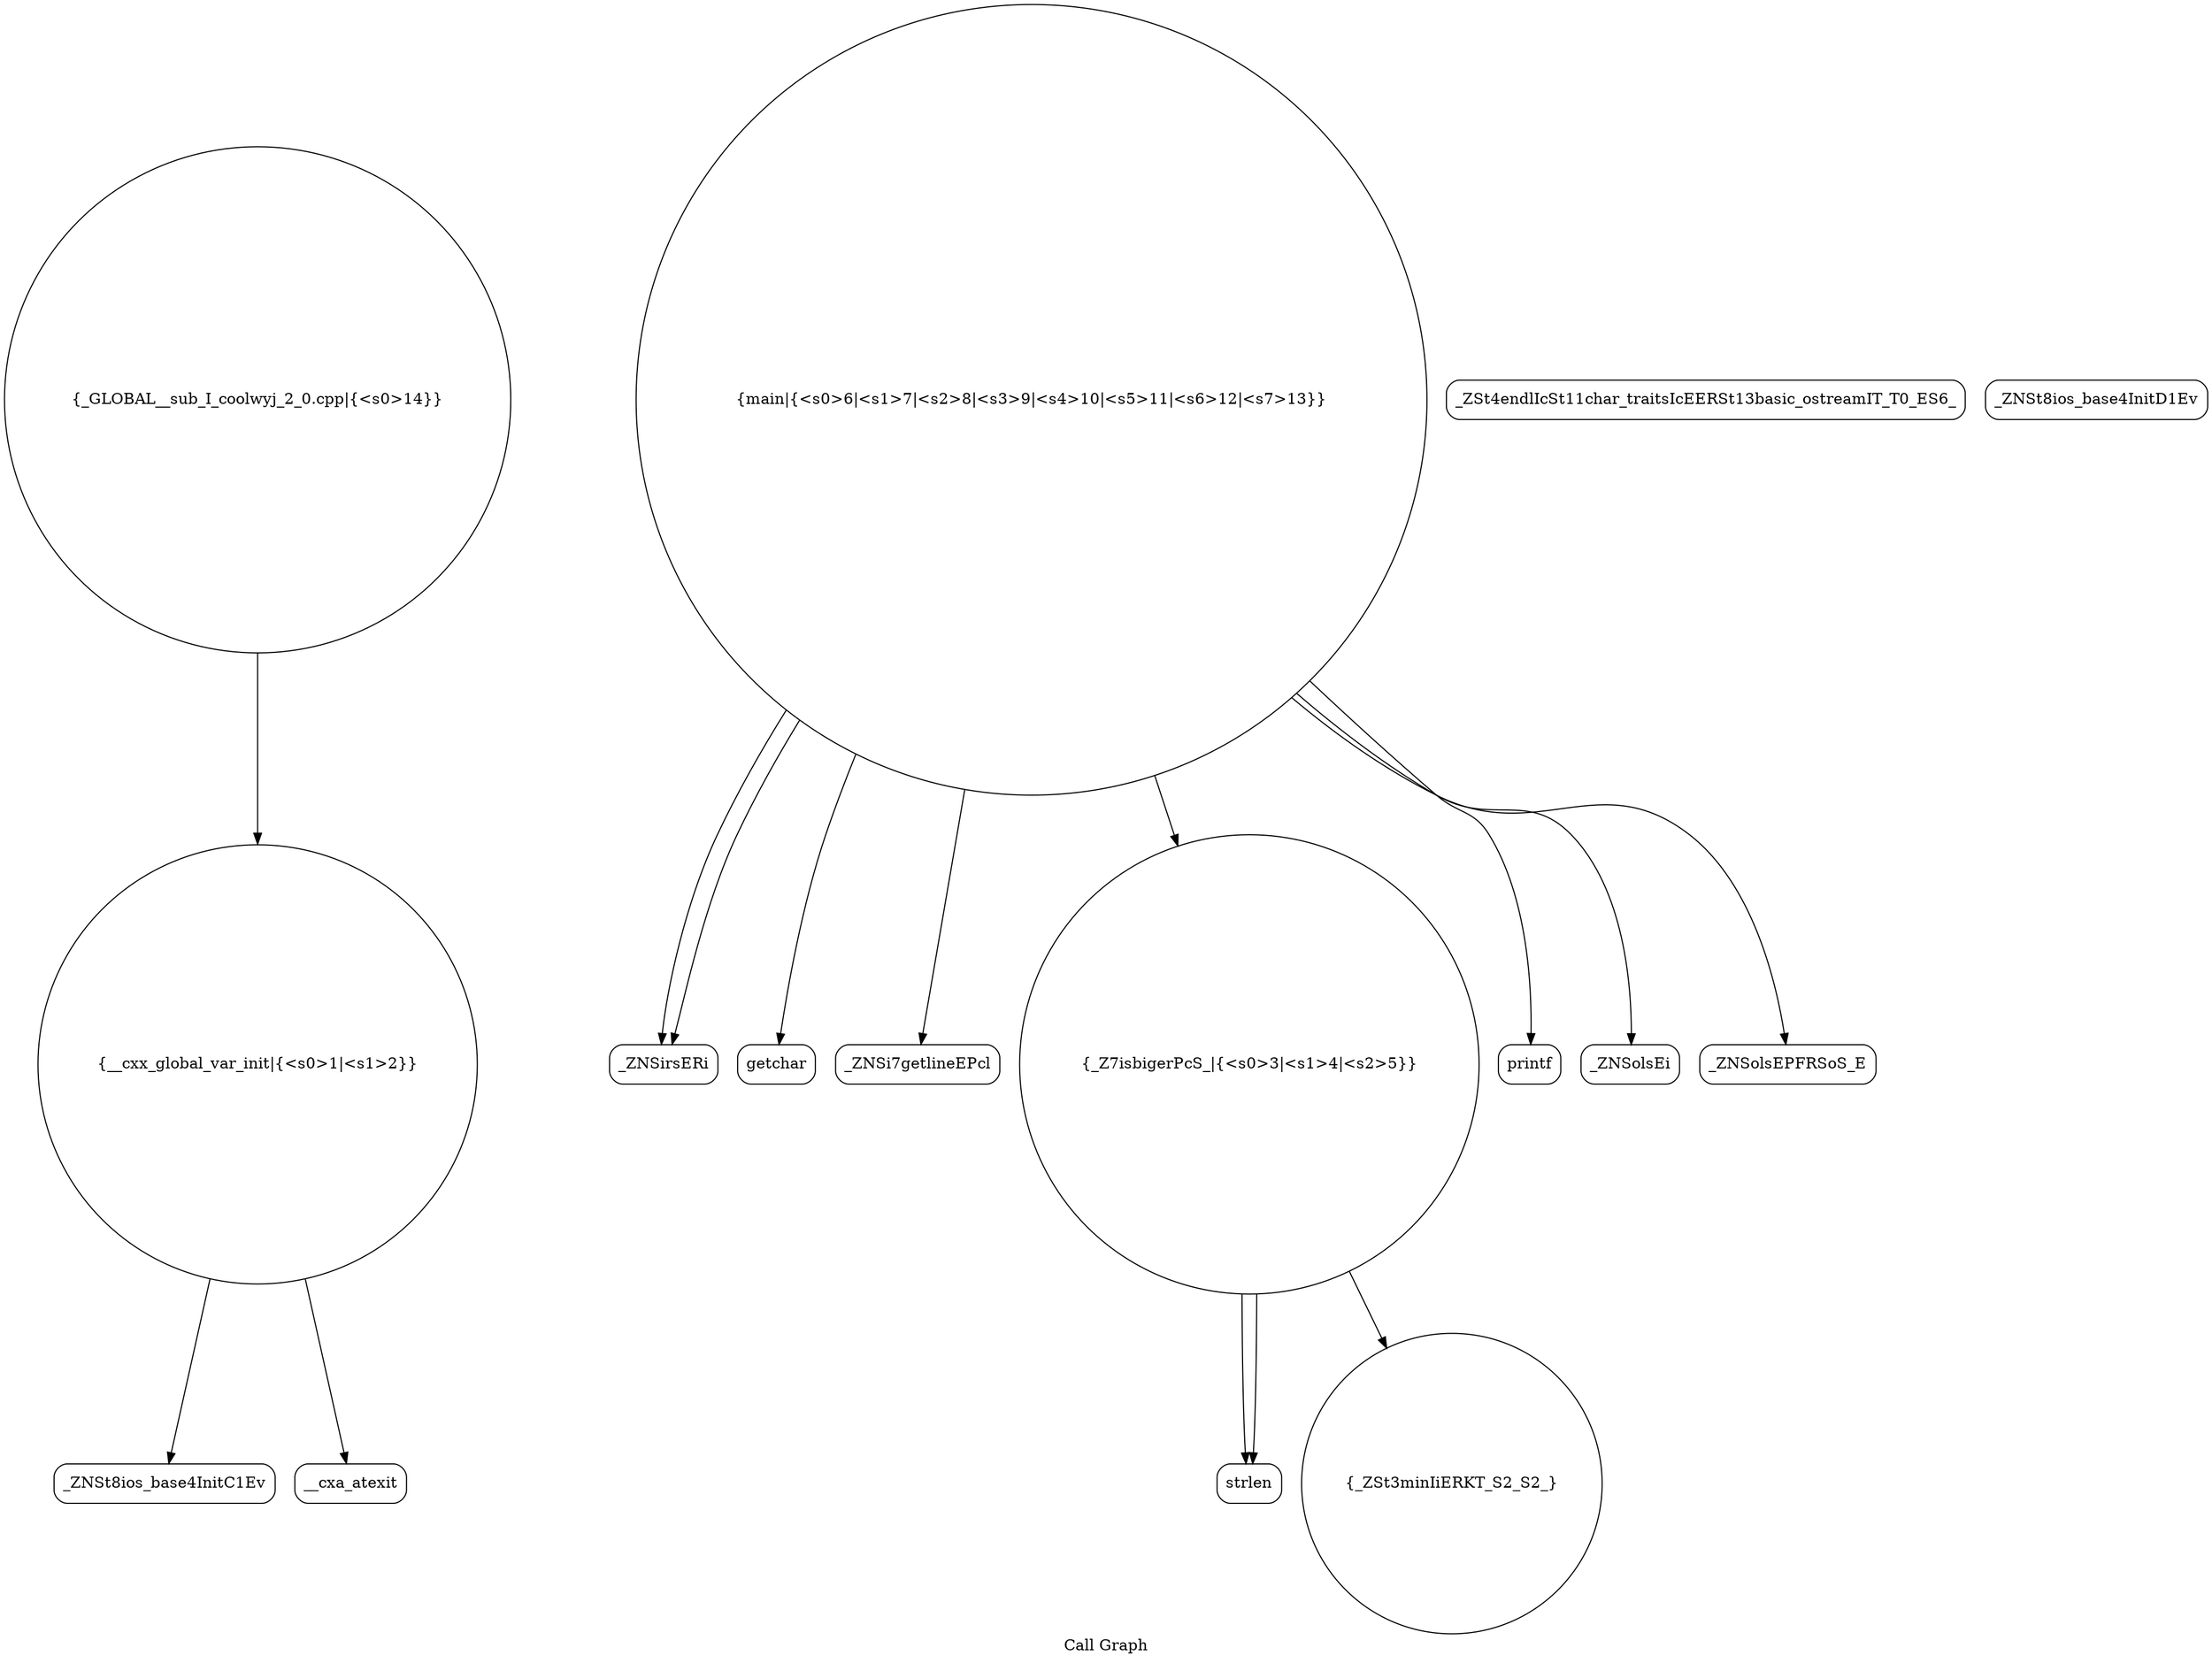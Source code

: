 digraph "Call Graph" {
	label="Call Graph";

	Node0x557f1581a850 [shape=record,shape=circle,label="{__cxx_global_var_init|{<s0>1|<s1>2}}"];
	Node0x557f1581a850:s0 -> Node0x557f1581ace0[color=black];
	Node0x557f1581a850:s1 -> Node0x557f1581ade0[color=black];
	Node0x557f1581afe0 [shape=record,shape=circle,label="{main|{<s0>6|<s1>7|<s2>8|<s3>9|<s4>10|<s5>11|<s6>12|<s7>13}}"];
	Node0x557f1581afe0:s0 -> Node0x557f1581b060[color=black];
	Node0x557f1581afe0:s1 -> Node0x557f1581b060[color=black];
	Node0x557f1581afe0:s2 -> Node0x557f1581b0e0[color=black];
	Node0x557f1581afe0:s3 -> Node0x557f1581b160[color=black];
	Node0x557f1581afe0:s4 -> Node0x557f1581ae60[color=black];
	Node0x557f1581afe0:s5 -> Node0x557f1581b1e0[color=black];
	Node0x557f1581afe0:s6 -> Node0x557f1581b260[color=black];
	Node0x557f1581afe0:s7 -> Node0x557f1581b2e0[color=black];
	Node0x557f1581b360 [shape=record,shape=Mrecord,label="{_ZSt4endlIcSt11char_traitsIcEERSt13basic_ostreamIT_T0_ES6_}"];
	Node0x557f1581ad60 [shape=record,shape=Mrecord,label="{_ZNSt8ios_base4InitD1Ev}"];
	Node0x557f1581b0e0 [shape=record,shape=Mrecord,label="{getchar}"];
	Node0x557f1581ae60 [shape=record,shape=circle,label="{_Z7isbigerPcS_|{<s0>3|<s1>4|<s2>5}}"];
	Node0x557f1581ae60:s0 -> Node0x557f1581aee0[color=black];
	Node0x557f1581ae60:s1 -> Node0x557f1581aee0[color=black];
	Node0x557f1581ae60:s2 -> Node0x557f1581af60[color=black];
	Node0x557f1581b1e0 [shape=record,shape=Mrecord,label="{printf}"];
	Node0x557f1581af60 [shape=record,shape=circle,label="{_ZSt3minIiERKT_S2_S2_}"];
	Node0x557f1581b2e0 [shape=record,shape=Mrecord,label="{_ZNSolsEPFRSoS_E}"];
	Node0x557f1581ace0 [shape=record,shape=Mrecord,label="{_ZNSt8ios_base4InitC1Ev}"];
	Node0x557f1581b060 [shape=record,shape=Mrecord,label="{_ZNSirsERi}"];
	Node0x557f1581b3e0 [shape=record,shape=circle,label="{_GLOBAL__sub_I_coolwyj_2_0.cpp|{<s0>14}}"];
	Node0x557f1581b3e0:s0 -> Node0x557f1581a850[color=black];
	Node0x557f1581ade0 [shape=record,shape=Mrecord,label="{__cxa_atexit}"];
	Node0x557f1581b160 [shape=record,shape=Mrecord,label="{_ZNSi7getlineEPcl}"];
	Node0x557f1581aee0 [shape=record,shape=Mrecord,label="{strlen}"];
	Node0x557f1581b260 [shape=record,shape=Mrecord,label="{_ZNSolsEi}"];
}
